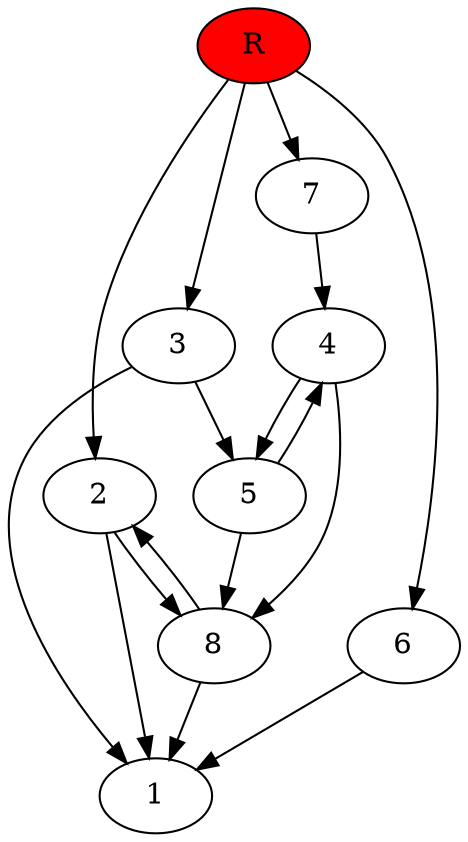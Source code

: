 digraph prb22318 {
	1
	2
	3
	4
	5
	6
	7
	8
	R [fillcolor="#ff0000" style=filled]
	2 -> 1
	2 -> 8
	3 -> 1
	3 -> 5
	4 -> 5
	4 -> 8
	5 -> 4
	5 -> 8
	6 -> 1
	7 -> 4
	8 -> 1
	8 -> 2
	R -> 2
	R -> 3
	R -> 6
	R -> 7
}
